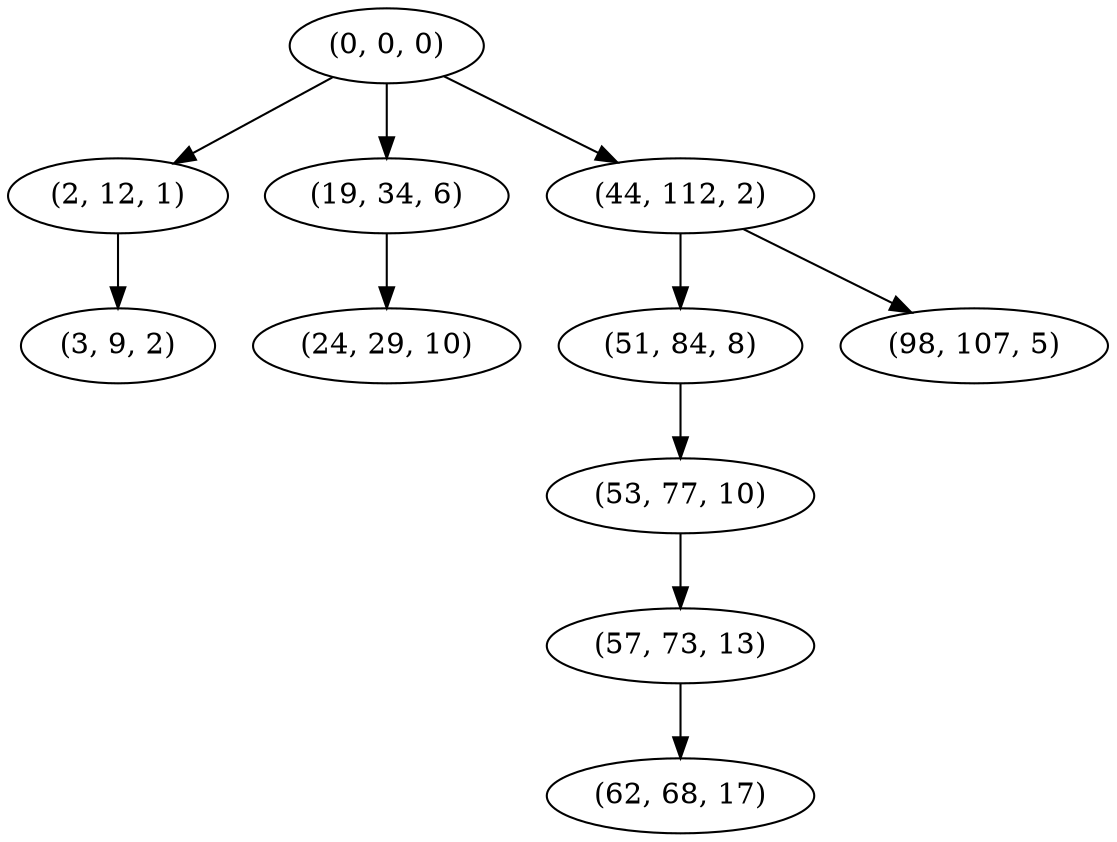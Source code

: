 digraph tree {
    "(0, 0, 0)";
    "(2, 12, 1)";
    "(3, 9, 2)";
    "(19, 34, 6)";
    "(24, 29, 10)";
    "(44, 112, 2)";
    "(51, 84, 8)";
    "(53, 77, 10)";
    "(57, 73, 13)";
    "(62, 68, 17)";
    "(98, 107, 5)";
    "(0, 0, 0)" -> "(2, 12, 1)";
    "(0, 0, 0)" -> "(19, 34, 6)";
    "(0, 0, 0)" -> "(44, 112, 2)";
    "(2, 12, 1)" -> "(3, 9, 2)";
    "(19, 34, 6)" -> "(24, 29, 10)";
    "(44, 112, 2)" -> "(51, 84, 8)";
    "(44, 112, 2)" -> "(98, 107, 5)";
    "(51, 84, 8)" -> "(53, 77, 10)";
    "(53, 77, 10)" -> "(57, 73, 13)";
    "(57, 73, 13)" -> "(62, 68, 17)";
}
